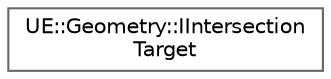 digraph "Graphical Class Hierarchy"
{
 // INTERACTIVE_SVG=YES
 // LATEX_PDF_SIZE
  bgcolor="transparent";
  edge [fontname=Helvetica,fontsize=10,labelfontname=Helvetica,labelfontsize=10];
  node [fontname=Helvetica,fontsize=10,shape=box,height=0.2,width=0.4];
  rankdir="LR";
  Node0 [id="Node000000",label="UE::Geometry::IIntersection\lTarget",height=0.2,width=0.4,color="grey40", fillcolor="white", style="filled",URL="$dc/d19/classUE_1_1Geometry_1_1IIntersectionTarget.html",tooltip="IIntersectionTarget is an object that can be intersected with a ray."];
}
